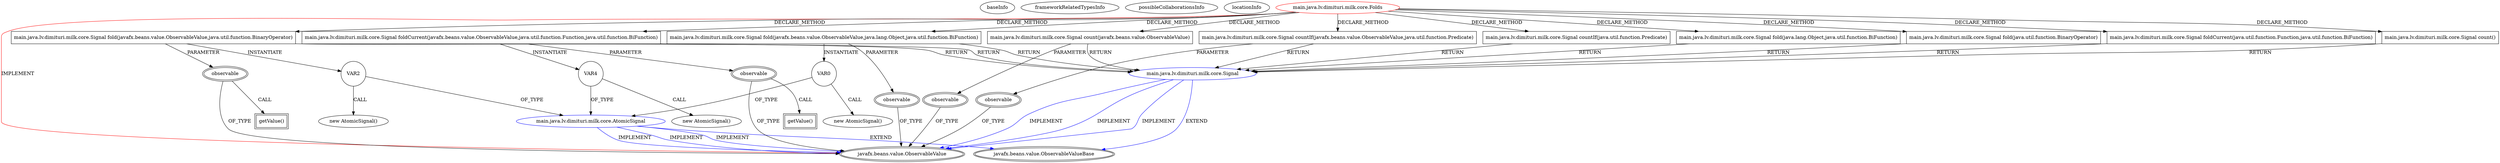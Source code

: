 digraph {
baseInfo[graphId=2471,category="extension_graph",isAnonymous=false,possibleRelation=true]
frameworkRelatedTypesInfo[0="javafx.beans.value.ObservableValue"]
possibleCollaborationsInfo[0="2471~CLIENT_METHOD_DECLARATION-INSTANTIATION-CLIENT_METHOD_DECLARATION-INSTANTIATION-CLIENT_METHOD_DECLARATION-INSTANTIATION-~javafx.beans.value.ObservableValue ~javafx.beans.value.ObservableValueBase javafx.beans.value.ObservableValue javafx.beans.value.ObservableValue javafx.beans.value.ObservableValue ~false~false",1="2471~CLIENT_METHOD_DECLARATION-RETURN_TYPE-CLIENT_METHOD_DECLARATION-RETURN_TYPE-CLIENT_METHOD_DECLARATION-RETURN_TYPE-CLIENT_METHOD_DECLARATION-RETURN_TYPE-CLIENT_METHOD_DECLARATION-RETURN_TYPE-CLIENT_METHOD_DECLARATION-RETURN_TYPE-CLIENT_METHOD_DECLARATION-RETURN_TYPE-CLIENT_METHOD_DECLARATION-RETURN_TYPE-CLIENT_METHOD_DECLARATION-RETURN_TYPE-CLIENT_METHOD_DECLARATION-RETURN_TYPE-~javafx.beans.value.ObservableValue ~javafx.beans.value.ObservableValueBase javafx.beans.value.ObservableValue javafx.beans.value.ObservableValue javafx.beans.value.ObservableValue ~false~false"]
locationInfo[projectName="dimituri-milk",filePath="/dimituri-milk/milk-master/milk-core/src/main/java/lv/dimituri/milk/core/Folds.java",contextSignature="Folds",graphId="2471"]
0[label="main.java.lv.dimituri.milk.core.Folds",vertexType="ROOT_CLIENT_CLASS_DECLARATION",isFrameworkType=false,color=red]
1[label="javafx.beans.value.ObservableValue",vertexType="FRAMEWORK_INTERFACE_TYPE",isFrameworkType=true,peripheries=2]
2[label="main.java.lv.dimituri.milk.core.Signal fold(javafx.beans.value.ObservableValue,java.lang.Object,java.util.function.BiFunction)",vertexType="CLIENT_METHOD_DECLARATION",isFrameworkType=false,shape=box]
3[label="main.java.lv.dimituri.milk.core.Signal",vertexType="REFERENCE_CLIENT_CLASS_DECLARATION",isFrameworkType=false,color=blue]
4[label="javafx.beans.value.ObservableValueBase",vertexType="FRAMEWORK_CLASS_TYPE",isFrameworkType=true,peripheries=2]
8[label="observable",vertexType="PARAMETER_DECLARATION",isFrameworkType=true,peripheries=2]
11[label="VAR0",vertexType="VARIABLE_EXPRESION",isFrameworkType=false,shape=circle]
12[label="main.java.lv.dimituri.milk.core.AtomicSignal",vertexType="REFERENCE_CLIENT_CLASS_DECLARATION",isFrameworkType=false,color=blue]
10[label="new AtomicSignal()",vertexType="CONSTRUCTOR_CALL",isFrameworkType=false]
17[label="main.java.lv.dimituri.milk.core.Signal fold(javafx.beans.value.ObservableValue,java.util.function.BinaryOperator)",vertexType="CLIENT_METHOD_DECLARATION",isFrameworkType=false,shape=box]
19[label="observable",vertexType="PARAMETER_DECLARATION",isFrameworkType=true,peripheries=2]
22[label="getValue()",vertexType="INSIDE_CALL",isFrameworkType=true,peripheries=2,shape=box]
24[label="VAR2",vertexType="VARIABLE_EXPRESION",isFrameworkType=false,shape=circle]
23[label="new AtomicSignal()",vertexType="CONSTRUCTOR_CALL",isFrameworkType=false]
26[label="main.java.lv.dimituri.milk.core.Signal foldCurrent(javafx.beans.value.ObservableValue,java.util.function.Function,java.util.function.BiFunction)",vertexType="CLIENT_METHOD_DECLARATION",isFrameworkType=false,shape=box]
28[label="observable",vertexType="PARAMETER_DECLARATION",isFrameworkType=true,peripheries=2]
31[label="getValue()",vertexType="INSIDE_CALL",isFrameworkType=true,peripheries=2,shape=box]
33[label="VAR4",vertexType="VARIABLE_EXPRESION",isFrameworkType=false,shape=circle]
32[label="new AtomicSignal()",vertexType="CONSTRUCTOR_CALL",isFrameworkType=false]
35[label="main.java.lv.dimituri.milk.core.Signal count(javafx.beans.value.ObservableValue)",vertexType="CLIENT_METHOD_DECLARATION",isFrameworkType=false,shape=box]
37[label="observable",vertexType="PARAMETER_DECLARATION",isFrameworkType=true,peripheries=2]
39[label="main.java.lv.dimituri.milk.core.Signal countIf(javafx.beans.value.ObservableValue,java.util.function.Predicate)",vertexType="CLIENT_METHOD_DECLARATION",isFrameworkType=false,shape=box]
41[label="observable",vertexType="PARAMETER_DECLARATION",isFrameworkType=true,peripheries=2]
43[label="main.java.lv.dimituri.milk.core.Signal fold(java.lang.Object,java.util.function.BiFunction)",vertexType="CLIENT_METHOD_DECLARATION",isFrameworkType=false,shape=box]
45[label="main.java.lv.dimituri.milk.core.Signal fold(java.util.function.BinaryOperator)",vertexType="CLIENT_METHOD_DECLARATION",isFrameworkType=false,shape=box]
47[label="main.java.lv.dimituri.milk.core.Signal foldCurrent(java.util.function.Function,java.util.function.BiFunction)",vertexType="CLIENT_METHOD_DECLARATION",isFrameworkType=false,shape=box]
49[label="main.java.lv.dimituri.milk.core.Signal count()",vertexType="CLIENT_METHOD_DECLARATION",isFrameworkType=false,shape=box]
51[label="main.java.lv.dimituri.milk.core.Signal countIf(java.util.function.Predicate)",vertexType="CLIENT_METHOD_DECLARATION",isFrameworkType=false,shape=box]
0->1[label="IMPLEMENT",color=red]
0->2[label="DECLARE_METHOD"]
3->4[label="EXTEND",color=blue]
3->1[label="IMPLEMENT",color=blue]
3->1[label="IMPLEMENT",color=blue]
3->1[label="IMPLEMENT",color=blue]
2->3[label="RETURN"]
8->1[label="OF_TYPE"]
2->8[label="PARAMETER"]
2->11[label="INSTANTIATE"]
12->4[label="EXTEND",color=blue]
12->1[label="IMPLEMENT",color=blue]
12->1[label="IMPLEMENT",color=blue]
12->1[label="IMPLEMENT",color=blue]
11->12[label="OF_TYPE"]
11->10[label="CALL"]
0->17[label="DECLARE_METHOD"]
17->3[label="RETURN"]
19->1[label="OF_TYPE"]
17->19[label="PARAMETER"]
19->22[label="CALL"]
17->24[label="INSTANTIATE"]
24->12[label="OF_TYPE"]
24->23[label="CALL"]
0->26[label="DECLARE_METHOD"]
26->3[label="RETURN"]
28->1[label="OF_TYPE"]
26->28[label="PARAMETER"]
28->31[label="CALL"]
26->33[label="INSTANTIATE"]
33->12[label="OF_TYPE"]
33->32[label="CALL"]
0->35[label="DECLARE_METHOD"]
35->3[label="RETURN"]
37->1[label="OF_TYPE"]
35->37[label="PARAMETER"]
0->39[label="DECLARE_METHOD"]
39->3[label="RETURN"]
41->1[label="OF_TYPE"]
39->41[label="PARAMETER"]
0->43[label="DECLARE_METHOD"]
43->3[label="RETURN"]
0->45[label="DECLARE_METHOD"]
45->3[label="RETURN"]
0->47[label="DECLARE_METHOD"]
47->3[label="RETURN"]
0->49[label="DECLARE_METHOD"]
49->3[label="RETURN"]
0->51[label="DECLARE_METHOD"]
51->3[label="RETURN"]
}
